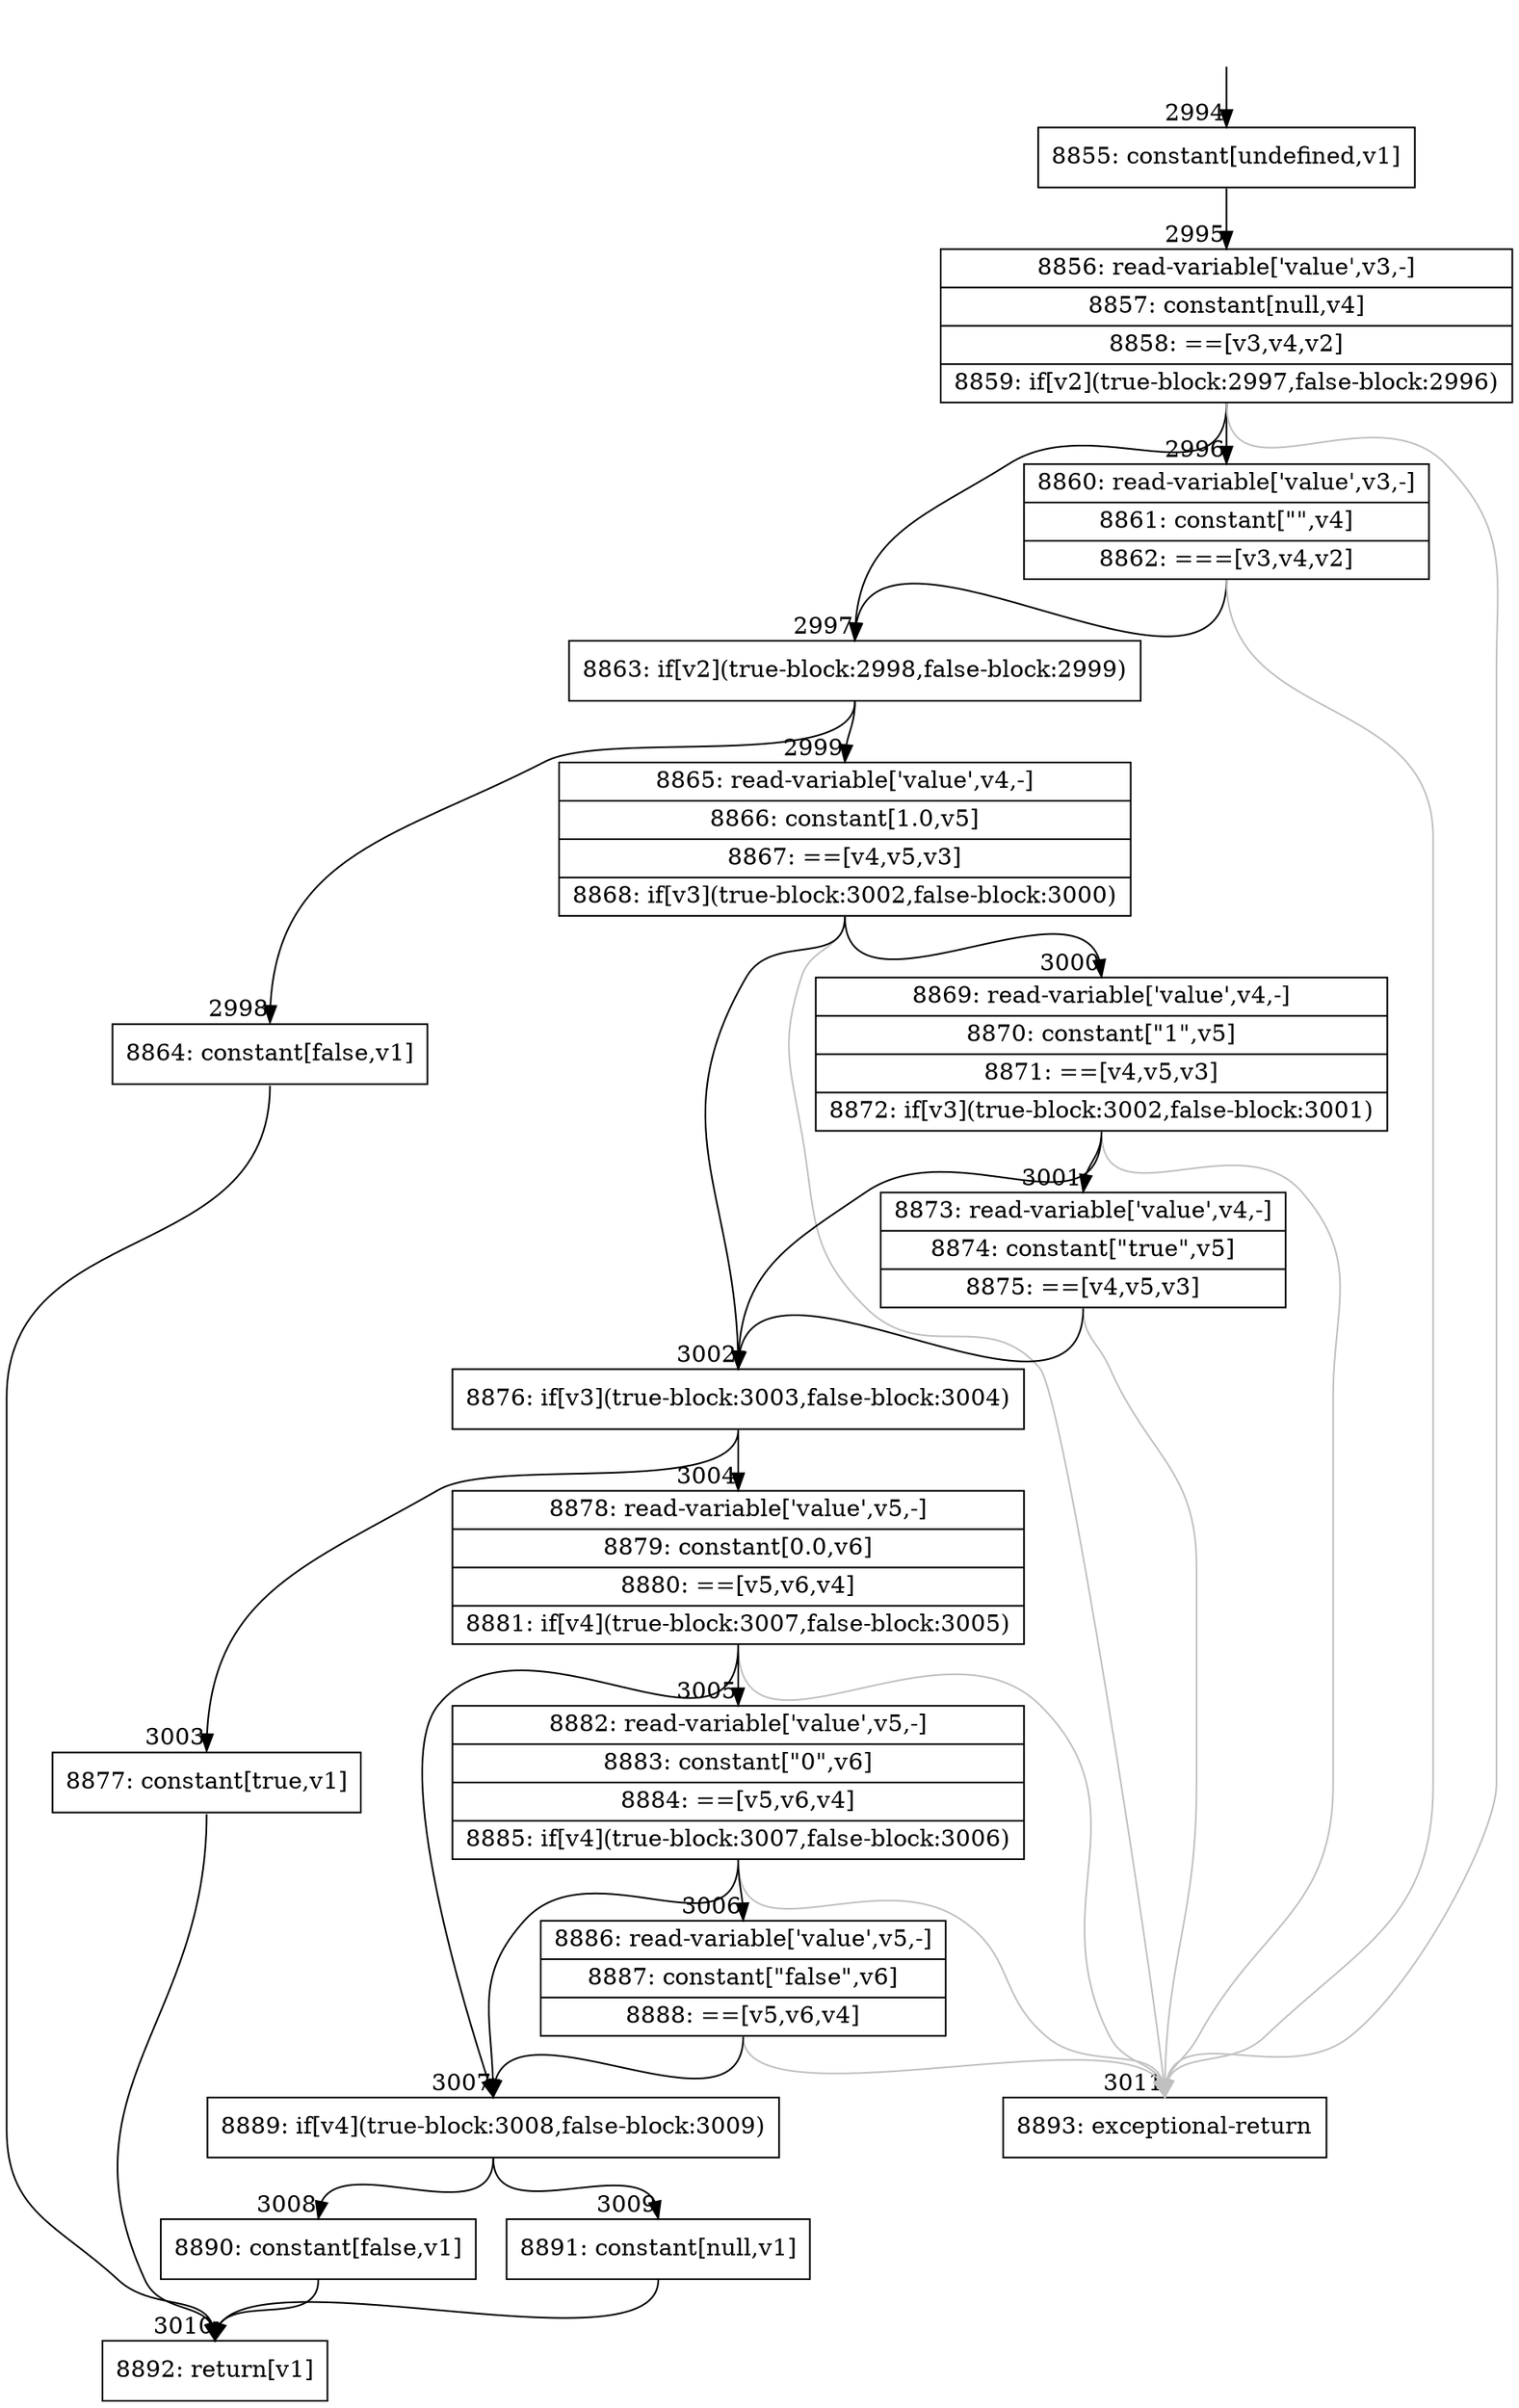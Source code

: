 digraph {
rankdir="TD"
BB_entry327[shape=none,label=""];
BB_entry327 -> BB2994 [tailport=s, headport=n, headlabel="    2994"]
BB2994 [shape=record label="{8855: constant[undefined,v1]}" ] 
BB2994 -> BB2995 [tailport=s, headport=n, headlabel="      2995"]
BB2995 [shape=record label="{8856: read-variable['value',v3,-]|8857: constant[null,v4]|8858: ==[v3,v4,v2]|8859: if[v2](true-block:2997,false-block:2996)}" ] 
BB2995 -> BB2997 [tailport=s, headport=n, headlabel="      2997"]
BB2995 -> BB2996 [tailport=s, headport=n, headlabel="      2996"]
BB2995 -> BB3011 [tailport=s, headport=n, color=gray, headlabel="      3011"]
BB2996 [shape=record label="{8860: read-variable['value',v3,-]|8861: constant[\"\",v4]|8862: ===[v3,v4,v2]}" ] 
BB2996 -> BB2997 [tailport=s, headport=n]
BB2996 -> BB3011 [tailport=s, headport=n, color=gray]
BB2997 [shape=record label="{8863: if[v2](true-block:2998,false-block:2999)}" ] 
BB2997 -> BB2998 [tailport=s, headport=n, headlabel="      2998"]
BB2997 -> BB2999 [tailport=s, headport=n, headlabel="      2999"]
BB2998 [shape=record label="{8864: constant[false,v1]}" ] 
BB2998 -> BB3010 [tailport=s, headport=n, headlabel="      3010"]
BB2999 [shape=record label="{8865: read-variable['value',v4,-]|8866: constant[1.0,v5]|8867: ==[v4,v5,v3]|8868: if[v3](true-block:3002,false-block:3000)}" ] 
BB2999 -> BB3002 [tailport=s, headport=n, headlabel="      3002"]
BB2999 -> BB3000 [tailport=s, headport=n, headlabel="      3000"]
BB2999 -> BB3011 [tailport=s, headport=n, color=gray]
BB3000 [shape=record label="{8869: read-variable['value',v4,-]|8870: constant[\"1\",v5]|8871: ==[v4,v5,v3]|8872: if[v3](true-block:3002,false-block:3001)}" ] 
BB3000 -> BB3002 [tailport=s, headport=n]
BB3000 -> BB3001 [tailport=s, headport=n, headlabel="      3001"]
BB3000 -> BB3011 [tailport=s, headport=n, color=gray]
BB3001 [shape=record label="{8873: read-variable['value',v4,-]|8874: constant[\"true\",v5]|8875: ==[v4,v5,v3]}" ] 
BB3001 -> BB3002 [tailport=s, headport=n]
BB3001 -> BB3011 [tailport=s, headport=n, color=gray]
BB3002 [shape=record label="{8876: if[v3](true-block:3003,false-block:3004)}" ] 
BB3002 -> BB3003 [tailport=s, headport=n, headlabel="      3003"]
BB3002 -> BB3004 [tailport=s, headport=n, headlabel="      3004"]
BB3003 [shape=record label="{8877: constant[true,v1]}" ] 
BB3003 -> BB3010 [tailport=s, headport=n]
BB3004 [shape=record label="{8878: read-variable['value',v5,-]|8879: constant[0.0,v6]|8880: ==[v5,v6,v4]|8881: if[v4](true-block:3007,false-block:3005)}" ] 
BB3004 -> BB3007 [tailport=s, headport=n, headlabel="      3007"]
BB3004 -> BB3005 [tailport=s, headport=n, headlabel="      3005"]
BB3004 -> BB3011 [tailport=s, headport=n, color=gray]
BB3005 [shape=record label="{8882: read-variable['value',v5,-]|8883: constant[\"0\",v6]|8884: ==[v5,v6,v4]|8885: if[v4](true-block:3007,false-block:3006)}" ] 
BB3005 -> BB3007 [tailport=s, headport=n]
BB3005 -> BB3006 [tailport=s, headport=n, headlabel="      3006"]
BB3005 -> BB3011 [tailport=s, headport=n, color=gray]
BB3006 [shape=record label="{8886: read-variable['value',v5,-]|8887: constant[\"false\",v6]|8888: ==[v5,v6,v4]}" ] 
BB3006 -> BB3007 [tailport=s, headport=n]
BB3006 -> BB3011 [tailport=s, headport=n, color=gray]
BB3007 [shape=record label="{8889: if[v4](true-block:3008,false-block:3009)}" ] 
BB3007 -> BB3008 [tailport=s, headport=n, headlabel="      3008"]
BB3007 -> BB3009 [tailport=s, headport=n, headlabel="      3009"]
BB3008 [shape=record label="{8890: constant[false,v1]}" ] 
BB3008 -> BB3010 [tailport=s, headport=n]
BB3009 [shape=record label="{8891: constant[null,v1]}" ] 
BB3009 -> BB3010 [tailport=s, headport=n]
BB3010 [shape=record label="{8892: return[v1]}" ] 
BB3011 [shape=record label="{8893: exceptional-return}" ] 
//#$~ 3471
}
